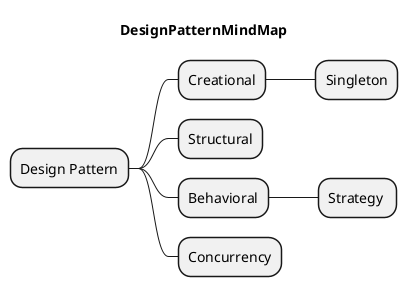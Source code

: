 @startmindmap
title DesignPatternMindMap

* Design Pattern

** Creational
*** Singleton

** Structural

** Behavioral
*** Strategy 

** Concurrency
@endmindmap